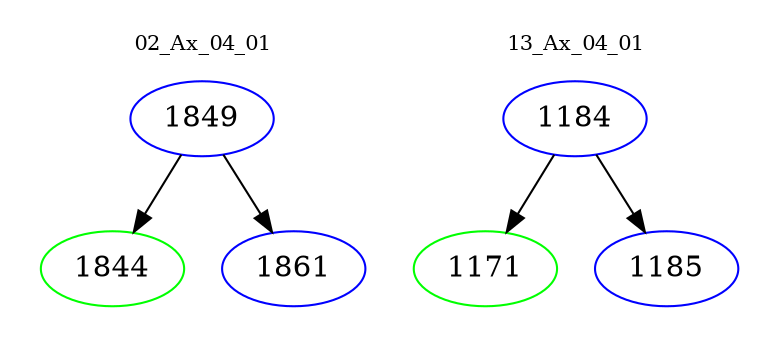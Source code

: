 digraph{
subgraph cluster_0 {
color = white
label = "02_Ax_04_01";
fontsize=10;
T0_1849 [label="1849", color="blue"]
T0_1849 -> T0_1844 [color="black"]
T0_1844 [label="1844", color="green"]
T0_1849 -> T0_1861 [color="black"]
T0_1861 [label="1861", color="blue"]
}
subgraph cluster_1 {
color = white
label = "13_Ax_04_01";
fontsize=10;
T1_1184 [label="1184", color="blue"]
T1_1184 -> T1_1171 [color="black"]
T1_1171 [label="1171", color="green"]
T1_1184 -> T1_1185 [color="black"]
T1_1185 [label="1185", color="blue"]
}
}
